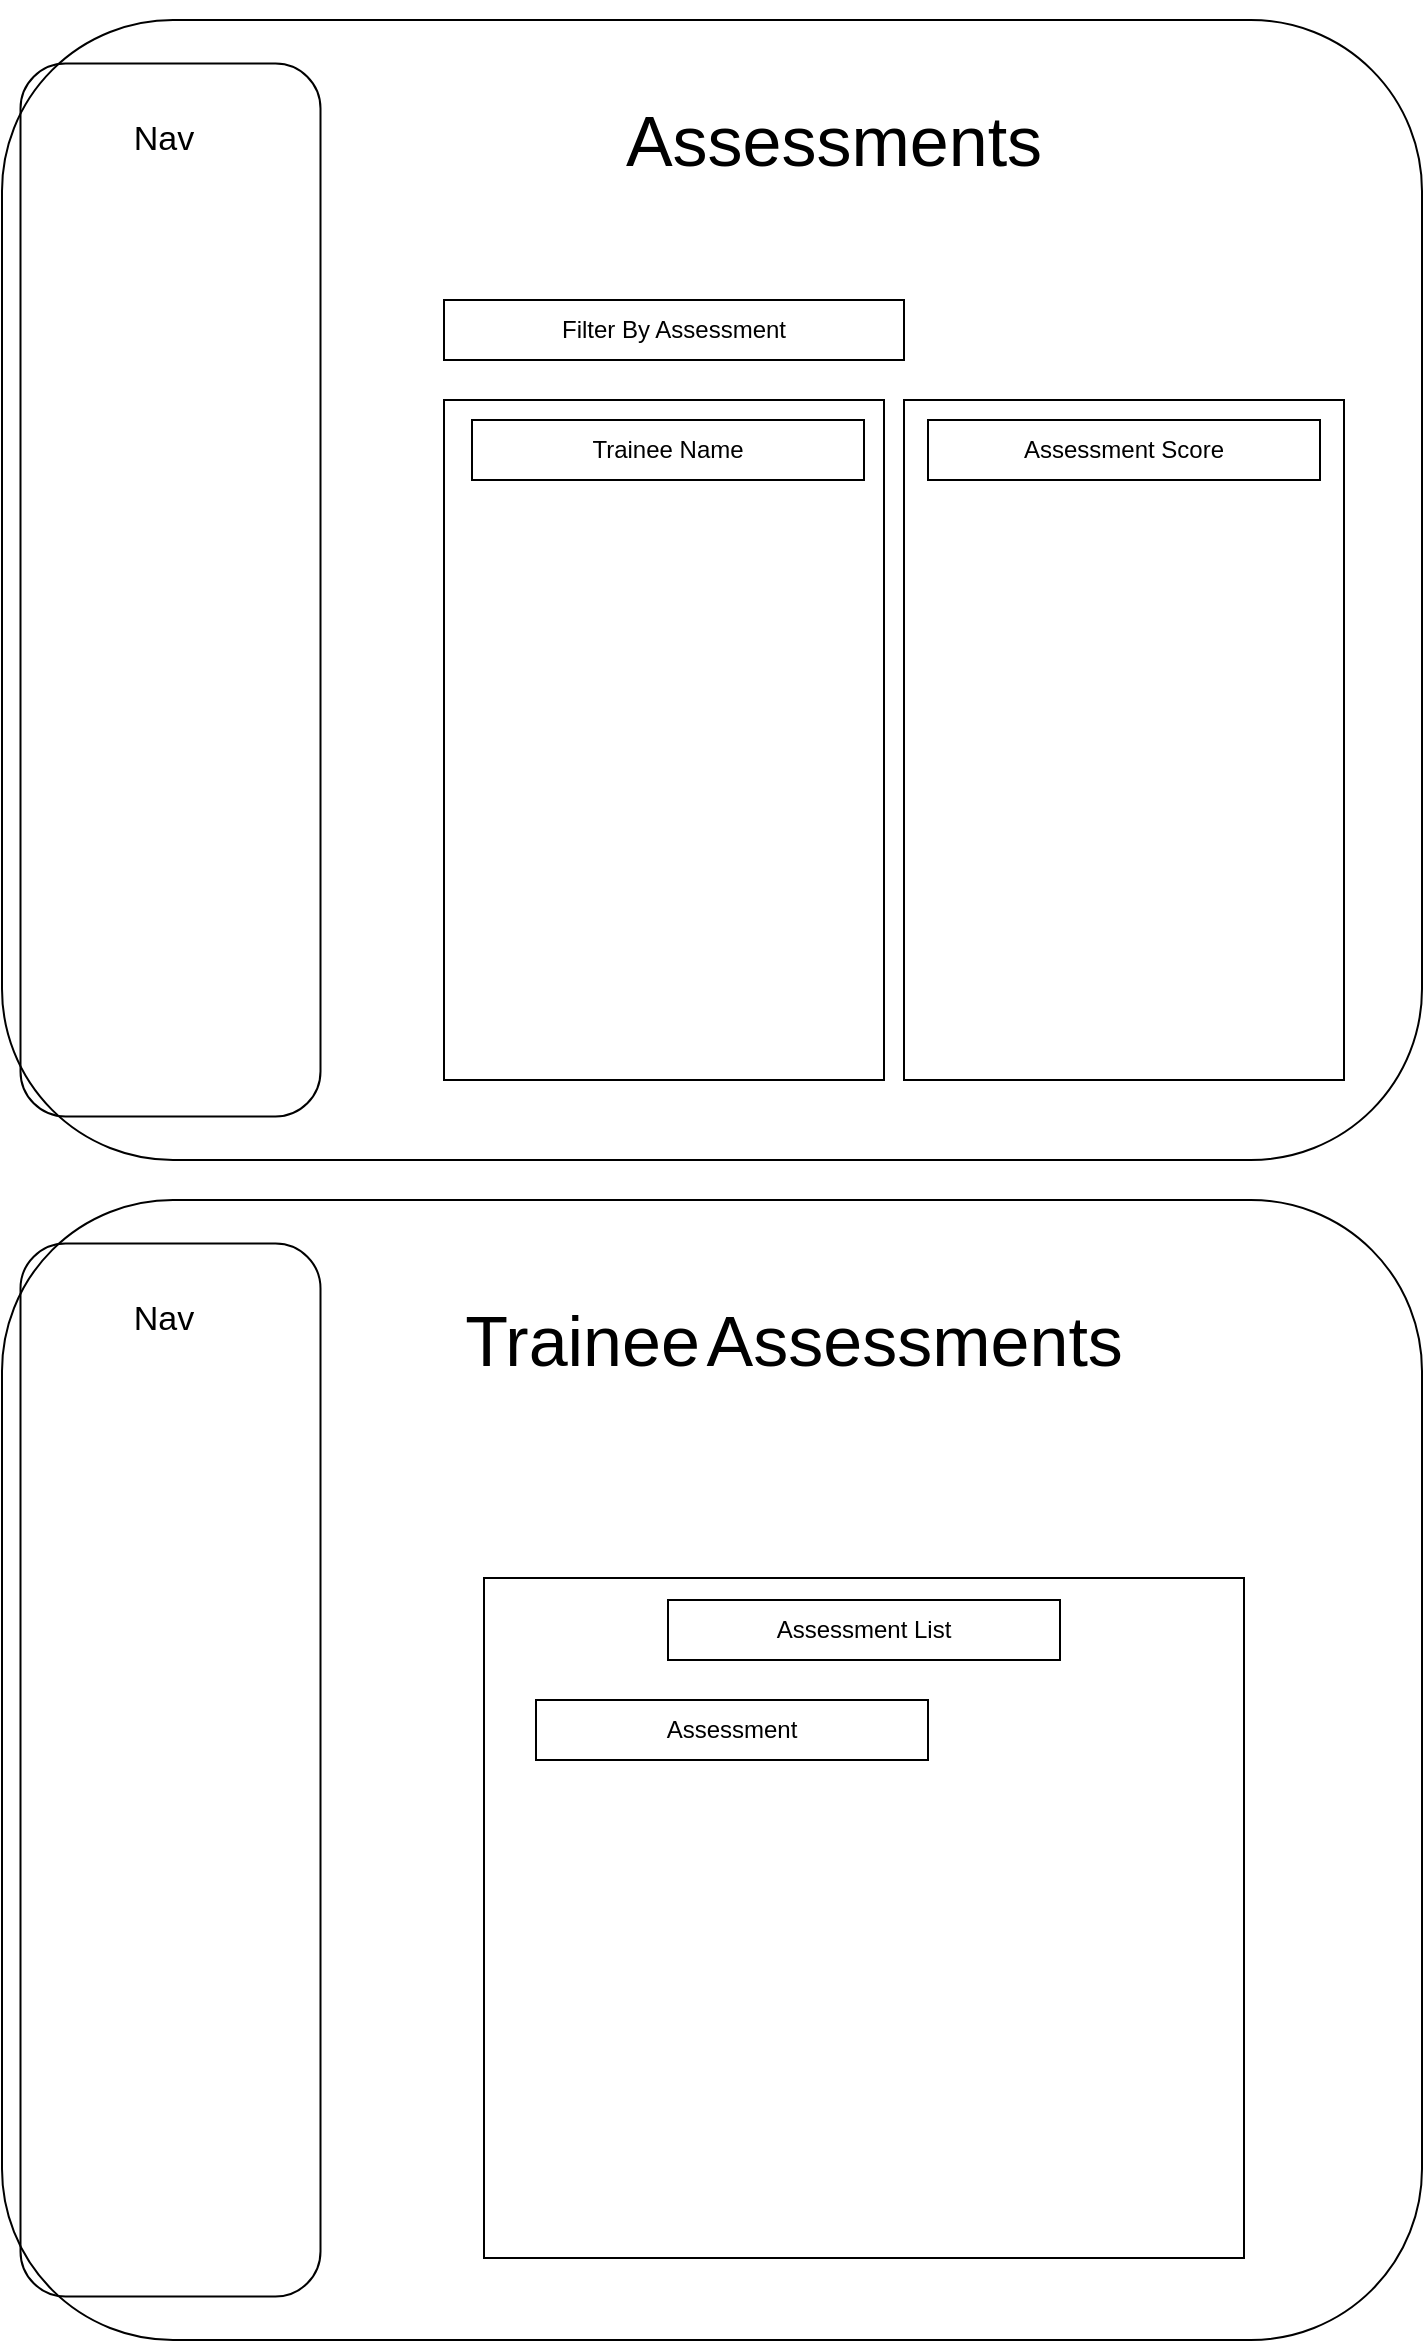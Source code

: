 <mxfile version="13.10.4" type="github">
  <diagram id="KsBdWXhKBJReS51f2Let" name="Page-1">
    <mxGraphModel dx="1422" dy="763" grid="1" gridSize="10" guides="1" tooltips="1" connect="1" arrows="1" fold="1" page="1" pageScale="1" pageWidth="827" pageHeight="1169" math="0" shadow="0">
      <root>
        <mxCell id="0" />
        <mxCell id="1" parent="0" />
        <mxCell id="IKXNi_PCCzkAnGkg45rN-1" value="" style="rounded=1;whiteSpace=wrap;html=1;fillColor=none;" vertex="1" parent="1">
          <mxGeometry x="59" y="50" width="710" height="570" as="geometry" />
        </mxCell>
        <mxCell id="IKXNi_PCCzkAnGkg45rN-2" value="&lt;font style=&quot;font-size: 35px&quot;&gt;Assessments&lt;/font&gt;" style="text;html=1;strokeColor=none;fillColor=none;align=center;verticalAlign=middle;whiteSpace=wrap;rounded=0;" vertex="1" parent="1">
          <mxGeometry x="260" y="40" width="430" height="140" as="geometry" />
        </mxCell>
        <mxCell id="IKXNi_PCCzkAnGkg45rN-3" value="" style="rounded=1;whiteSpace=wrap;html=1;fillColor=none;rotation=90;" vertex="1" parent="1">
          <mxGeometry x="-120" y="260" width="526.5" height="150" as="geometry" />
        </mxCell>
        <mxCell id="IKXNi_PCCzkAnGkg45rN-4" value="&lt;font style=&quot;font-size: 17px&quot;&gt;Nav&lt;/font&gt;" style="text;html=1;strokeColor=none;fillColor=none;align=center;verticalAlign=middle;whiteSpace=wrap;rounded=0;" vertex="1" parent="1">
          <mxGeometry x="100" y="85" width="80" height="50" as="geometry" />
        </mxCell>
        <mxCell id="IKXNi_PCCzkAnGkg45rN-5" value="" style="rounded=0;whiteSpace=wrap;html=1;fillColor=none;rotation=90;" vertex="1" parent="1">
          <mxGeometry x="220" y="300" width="340" height="220" as="geometry" />
        </mxCell>
        <mxCell id="IKXNi_PCCzkAnGkg45rN-6" value="Filter By Assessment" style="rounded=0;whiteSpace=wrap;html=1;fillColor=none;" vertex="1" parent="1">
          <mxGeometry x="280" y="190" width="230" height="30" as="geometry" />
        </mxCell>
        <mxCell id="IKXNi_PCCzkAnGkg45rN-7" value="Trainee Name" style="rounded=0;whiteSpace=wrap;html=1;fillColor=none;" vertex="1" parent="1">
          <mxGeometry x="294" y="250" width="196" height="30" as="geometry" />
        </mxCell>
        <mxCell id="IKXNi_PCCzkAnGkg45rN-8" value="" style="rounded=0;whiteSpace=wrap;html=1;fillColor=none;" vertex="1" parent="1">
          <mxGeometry x="510" y="240" width="220" height="340" as="geometry" />
        </mxCell>
        <mxCell id="IKXNi_PCCzkAnGkg45rN-9" value="Assessment Score" style="rounded=0;whiteSpace=wrap;html=1;fillColor=none;" vertex="1" parent="1">
          <mxGeometry x="522" y="250" width="196" height="30" as="geometry" />
        </mxCell>
        <mxCell id="IKXNi_PCCzkAnGkg45rN-10" value="" style="rounded=1;whiteSpace=wrap;html=1;fillColor=none;" vertex="1" parent="1">
          <mxGeometry x="59" y="640" width="710" height="570" as="geometry" />
        </mxCell>
        <mxCell id="IKXNi_PCCzkAnGkg45rN-11" value="" style="rounded=1;whiteSpace=wrap;html=1;fillColor=none;rotation=90;" vertex="1" parent="1">
          <mxGeometry x="-120" y="850" width="526.5" height="150" as="geometry" />
        </mxCell>
        <mxCell id="IKXNi_PCCzkAnGkg45rN-12" value="&lt;font style=&quot;font-size: 17px&quot;&gt;Nav&lt;/font&gt;" style="text;html=1;strokeColor=none;fillColor=none;align=center;verticalAlign=middle;whiteSpace=wrap;rounded=0;" vertex="1" parent="1">
          <mxGeometry x="100" y="675" width="80" height="50" as="geometry" />
        </mxCell>
        <mxCell id="IKXNi_PCCzkAnGkg45rN-16" value="" style="rounded=0;whiteSpace=wrap;html=1;fillColor=none;" vertex="1" parent="1">
          <mxGeometry x="300" y="829" width="380" height="340" as="geometry" />
        </mxCell>
        <mxCell id="IKXNi_PCCzkAnGkg45rN-17" value="Assessment List" style="rounded=0;whiteSpace=wrap;html=1;fillColor=none;" vertex="1" parent="1">
          <mxGeometry x="392" y="840" width="196" height="30" as="geometry" />
        </mxCell>
        <mxCell id="IKXNi_PCCzkAnGkg45rN-18" value="&lt;font style=&quot;font-size: 35px&quot;&gt;Trainee&lt;/font&gt; &lt;font style=&quot;font-size: 35px&quot;&gt;Assessments&lt;/font&gt;" style="text;html=1;strokeColor=none;fillColor=none;align=center;verticalAlign=middle;whiteSpace=wrap;rounded=0;" vertex="1" parent="1">
          <mxGeometry x="240" y="640" width="430" height="140" as="geometry" />
        </mxCell>
        <mxCell id="IKXNi_PCCzkAnGkg45rN-20" value="Assessment" style="rounded=0;whiteSpace=wrap;html=1;fillColor=none;" vertex="1" parent="1">
          <mxGeometry x="326" y="890" width="196" height="30" as="geometry" />
        </mxCell>
      </root>
    </mxGraphModel>
  </diagram>
</mxfile>
